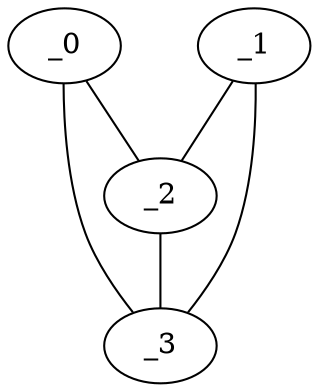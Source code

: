 graph FP1_0080 {
	_0	 [x="0.440816",
		y="2.57667"];
	_2	 [x="1.69882",
		y="1.52492"];
	_0 -- _2;
	_3	 [x="2.10773",
		y="2.74327"];
	_0 -- _3;
	_1	 [x="0.674727",
		y="2.03542"];
	_1 -- _2;
	_1 -- _3;
	_2 -- _3;
}
